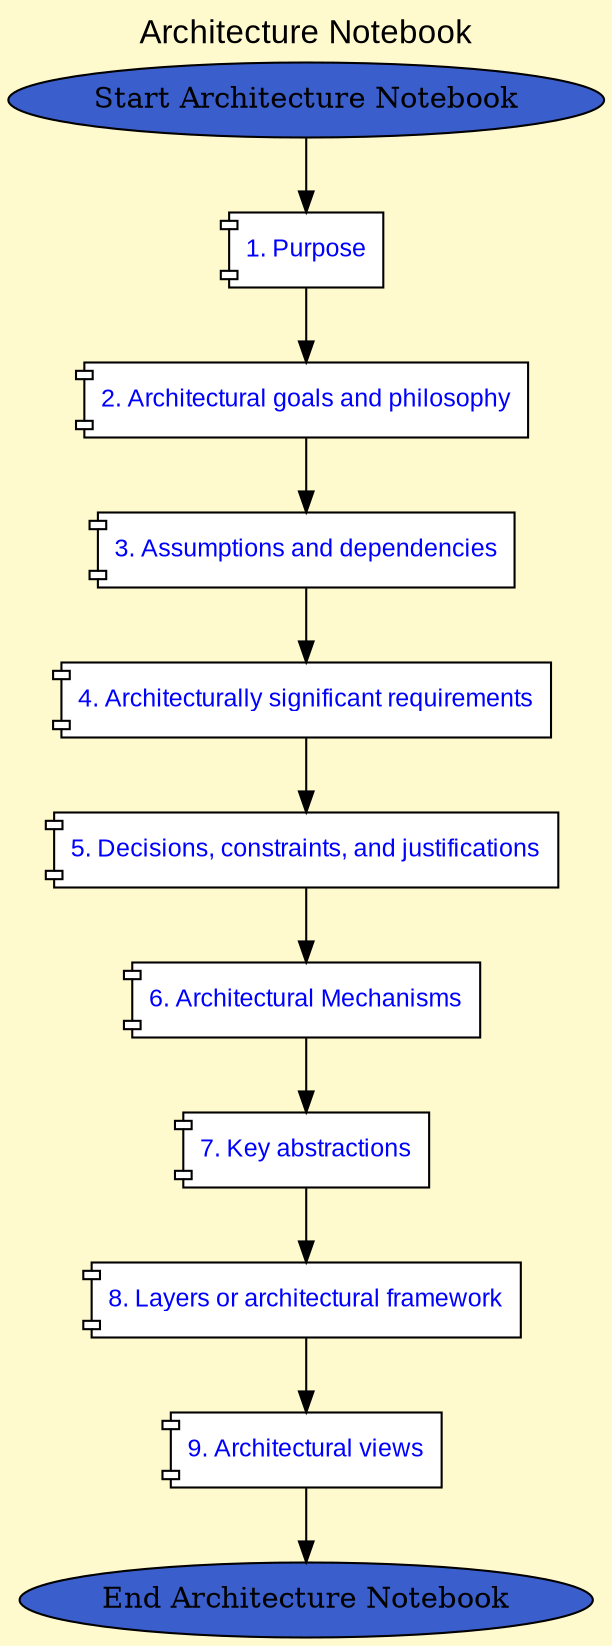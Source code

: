 digraph architectureNotebook {
  graph [
    fontsize = 16,
    fontname = Arial,
    label = "Architecture Notebook",
    labelloc = t,
    bgcolor = "lemonchiffon"
  ];
  
    "Artifact Start 1 1 4 1 3 1 0 Architecture Notebook |" -> "Artifact SectionWT 1 1 4 1 3 1 1 Purpose | Templates/ArchitectureNotebook/Purpose.txt" [style=solid];
	"Artifact SectionWT 1 1 4 1 3 1 1 Purpose | Templates/ArchitectureNotebook/Purpose.txt" -> "Artifact SectionWT 1 1 4 1 3 1 2 Architectural goals and philosophy | Templates/ArchitectureNotebook/ArchitecturalGoalsAndPhilosophy.txt" [style=solid];
	"Artifact SectionWT 1 1 4 1 3 1 2 Architectural goals and philosophy | Templates/ArchitectureNotebook/ArchitecturalGoalsAndPhilosophy.txt" -> "Artifact SectionWT 1 1 4 1 3 1 3 Assumptions and dependencies | Templates/ArchitectureNotebook/AssumptionsAndDependencies.txt" [style=solid];
	"Artifact SectionWT 1 1 4 1 3 1 3 Assumptions and dependencies | Templates/ArchitectureNotebook/AssumptionsAndDependencies.txt" -> "Artifact SectionWT 1 1 4 1 3 1 4 Architecturally significant requirements | Templates/ArchitectureNotebook/ArchitecturallySignificantRequirements.txt" [style=solid];
	"Artifact SectionWT 1 1 4 1 3 1 4 Architecturally significant requirements | Templates/ArchitectureNotebook/ArchitecturallySignificantRequirements.txt" -> "Artifact SectionWT 1 1 4 1 3 1 5 Decisions, constraints, and justifications | Templates/ArchitectureNotebook/DecisionsConstraintsAndJustifications.txt" [style=solid];
	"Artifact SectionWT 1 1 4 1 3 1 5 Decisions, constraints, and justifications | Templates/ArchitectureNotebook/DecisionsConstraintsAndJustifications.txt" -> "Artifact SectionWT 1 1 4 1 3 1 6 Architectural Mechanisms | Templates/ArchitectureNotebook/ArchitecturalMechanisms.txt" [style=solid];
	"Artifact SectionWT 1 1 4 1 3 1 6 Architectural Mechanisms | Templates/ArchitectureNotebook/ArchitecturalMechanisms.txt" -> "Artifact SectionWT 1 1 4 1 3 1 7 Key abstractions | Templates/ArchitectureNotebook/KeyAbstractions.txt" [style=solid];
	"Artifact SectionWT 1 1 4 1 3 1 7 Key abstractions | Templates/ArchitectureNotebook/KeyAbstractions.txt" -> "Artifact SectionWT 1 1 4 1 3 1 8 Layers or architectural framework | Templates/ArchitectureNotebook/LayersOrArchitecturalFramework.txt" [style=solid];
	"Artifact SectionWT 1 1 4 1 3 1 8 Layers or architectural framework | Templates/ArchitectureNotebook/LayersOrArchitecturalFramework.txt" -> "Artifact SectionWT 1 1 4 1 3 1 9 Architectural views | Templates/ArchitectureNotebook/ArchitecturalViews.txt" [style=solid];
	"Artifact SectionWT 1 1 4 1 3 1 9 Architectural views | Templates/ArchitectureNotebook/ArchitecturalViews.txt" -> "Artifact End 1 1 4 1 3 1 0 Architecture Notebook |" [style=solid];
	
	"Artifact Start 1 1 4 1 3 1 0 Architecture Notebook |" [shape=ellipse,label="Start Architecture Notebook",fillcolor =royalblue3,style=filled];
	"Artifact End 1 1 4 1 3 1 0 Architecture Notebook |" [shape=ellipse,label="End Architecture Notebook",fillcolor =royalblue3,style=filled];
	
	
	"Artifact SectionWT 1 1 4 1 3 1 1 Purpose | Templates/ArchitectureNotebook/Purpose.txt" [
    		shape = component,
    		label = "1. Purpose",
    		margin="0.11,0.11",	
			URL = "./Templates/Purpose.txt",	
    		fillcolor = white,
    		style = filled,
    		fontname = Arial,
	   		fontsize = 12,
			fontcolor = blue
  		];	
		
	
	"Artifact SectionWT 1 1 4 1 3 1 2 Architectural goals and philosophy | Templates/ArchitectureNotebook/ArchitecturalGoalsAndPhilosophy.txt" [
    		shape = component,
    		label = "2. Architectural goals and philosophy",
    		margin="0.11,0.11",	  
			URL = "./Templates/ArchitecturalGoalsAndPhilosophy.txt",	
    		fillcolor = white,
    		style = filled,
    		fontname = Arial,
	   		fontsize = 12,
			fontcolor = blue
  		];	
	"Artifact SectionWT 1 1 4 1 3 1 3 Assumptions and dependencies | Templates/ArchitectureNotebook/AssumptionsAndDependencies.txt" [
    		shape = component,
    		label = "3. Assumptions and dependencies",
    		margin="0.11,0.11",	   
			URL = "./Templates/AssumptionsAndDependencies.txt",			
    		fillcolor = white,
    		style = filled,
    		fontname = Arial,
	   		fontsize = 12,
			fontcolor = blue
  		];
	"Artifact SectionWT 1 1 4 1 3 1 4 Architecturally significant requirements | Templates/ArchitectureNotebook/ArchitecturallySignificantRequirements.txt" [
    		shape = component,
    		label = "4. Architecturally significant requirements",
    		margin="0.11,0.11",
			URL = "./Templates/ArchitecturallySignificantRequirements.txt",
    		fillcolor = white,
    		style = filled,
    		fontname = Arial,
	   		fontsize = 12,
			fontcolor = blue
  		];			
	"Artifact SectionWT 1 1 4 1 3 1 5 Decisions, constraints, and justifications | Templates/ArchitectureNotebook/DecisionsConstraintsAndJustifications.txt" [
    		shape = component,
    		label = "5. Decisions, constraints, and justifications",
    		margin="0.11,0.11",
			URL = "./Templates/DecisionsConstraintsAndJustifications.txt",	
    		fillcolor = white,
    		style = filled,
    		fontname = Arial,
	   		fontsize = 12,
			fontcolor = blue
  		];	
	"Artifact SectionWT 1 1 4 1 3 1 6 Architectural Mechanisms | Templates/ArchitectureNotebook/ArchitecturalMechanisms.txt" [
    		shape = component,
    		label = "6. Architectural Mechanisms",
    		margin="0.11,0.11",
			URL = "./Templates/ArchitecturalMechanisms.txt",
    		fillcolor = white,
    		style = filled,
    		fontname = Arial,
	   		fontsize = 12,
			fontcolor = blue
  		];
		
	"Artifact SectionWT 1 1 4 1 3 1 7 Key abstractions | Templates/ArchitectureNotebook/KeyAbstractions.txt" [
    		shape = component,
    		label = "7. Key abstractions",
    		margin="0.11,0.11",
			URL = "./Templates/KeyAbstractions.txt",
    		fillcolor = white,
    		style = filled,
    		fontname = Arial,
	   		fontsize = 12,
			fontcolor = blue
  		];

	"Artifact SectionWT 1 1 4 1 3 1 8 Layers or architectural framework | Templates/ArchitectureNotebook/LayersOrArchitecturalFramework.txt" [
    		shape = component,
    		label = "8. Layers or architectural framework",
    		margin="0.11,0.11",
			URL = "./Templates/LayersOrArchitecturalFramework.txt",
    		fillcolor = white,
    		style = filled,
    		fontname = Arial,
	   		fontsize = 12,
			fontcolor = blue
  		];

	"Artifact SectionWT 1 1 4 1 3 1 9 Architectural views | Templates/ArchitectureNotebook/ArchitecturalViews.txt" [
    		shape = component,
    		label = "9. Architectural views",
    		margin="0.11,0.11",
			URL = "./Templates/ArchitecturalViews.txt",
    		fillcolor = white,
    		style = filled,
    		fontname = Arial,
	   		fontsize = 12,
			fontcolor = blue
  		];

	
}
